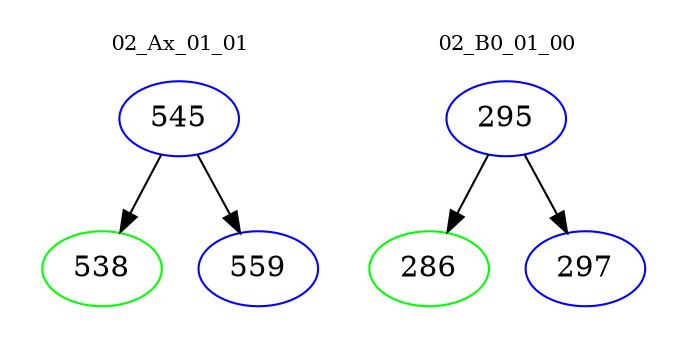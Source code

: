 digraph{
subgraph cluster_0 {
color = white
label = "02_Ax_01_01";
fontsize=10;
T0_545 [label="545", color="blue"]
T0_545 -> T0_538 [color="black"]
T0_538 [label="538", color="green"]
T0_545 -> T0_559 [color="black"]
T0_559 [label="559", color="blue"]
}
subgraph cluster_1 {
color = white
label = "02_B0_01_00";
fontsize=10;
T1_295 [label="295", color="blue"]
T1_295 -> T1_286 [color="black"]
T1_286 [label="286", color="green"]
T1_295 -> T1_297 [color="black"]
T1_297 [label="297", color="blue"]
}
}
